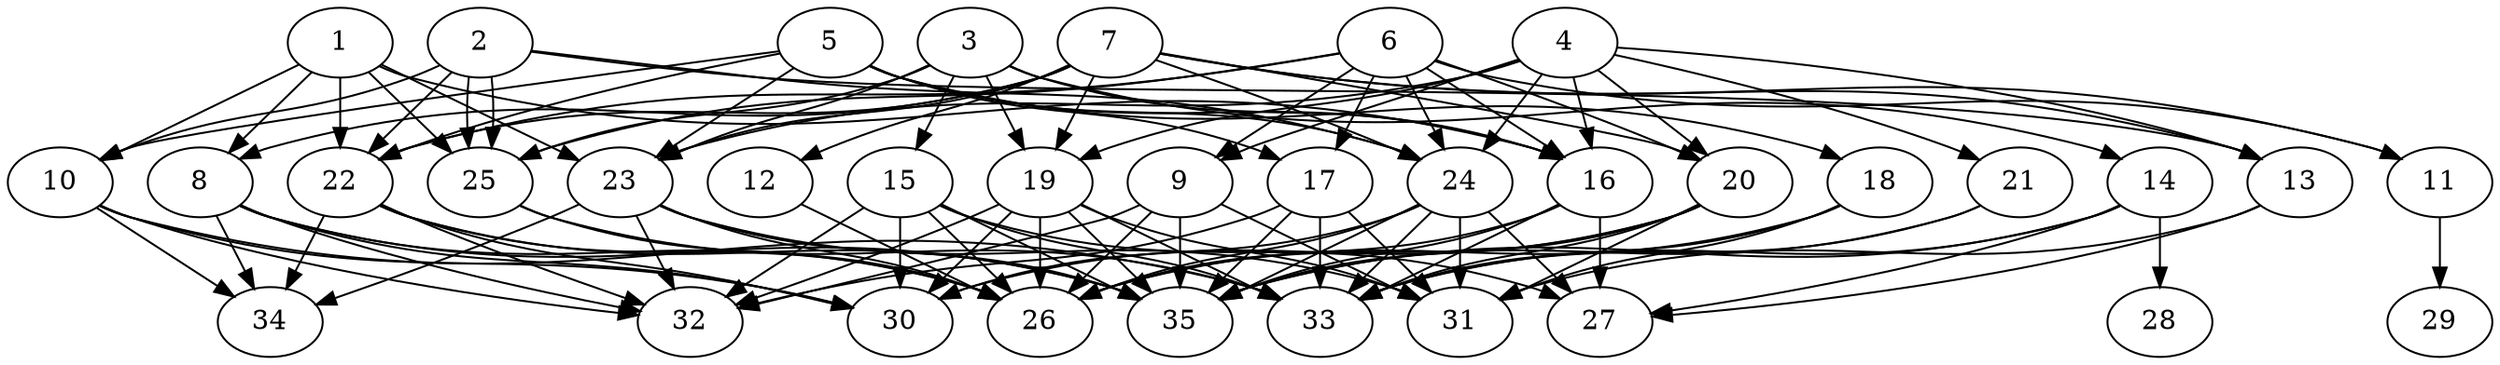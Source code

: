 // DAG (tier=3-complex, mode=data, n=35, ccr=0.549, fat=0.701, density=0.691, regular=0.322, jump=0.288, mindata=4194304, maxdata=33554432)
// DAG automatically generated by daggen at Sun Aug 24 16:33:35 2025
// /home/ermia/Project/Environments/daggen/bin/daggen --dot --ccr 0.549 --fat 0.701 --regular 0.322 --density 0.691 --jump 0.288 --mindata 4194304 --maxdata 33554432 -n 35 
digraph G {
  1 [size="19524006480615376420864", alpha="0.08", expect_size="9762003240307688210432"]
  1 -> 8 [size ="5800551438614528"]
  1 -> 10 [size ="5800551438614528"]
  1 -> 16 [size ="5800551438614528"]
  1 -> 22 [size ="5800551438614528"]
  1 -> 23 [size ="5800551438614528"]
  1 -> 25 [size ="5800551438614528"]
  2 [size="8858090580472059904", alpha="0.09", expect_size="4429045290236029952"]
  2 -> 10 [size ="4673307014070272"]
  2 -> 13 [size ="4673307014070272"]
  2 -> 22 [size ="4673307014070272"]
  2 -> 24 [size ="4673307014070272"]
  2 -> 25 [size ="4673307014070272"]
  2 -> 25 [size ="4673307014070272"]
  3 [size="2151469176370266898432", alpha="0.10", expect_size="1075734588185133449216"]
  3 -> 14 [size ="1333255567572992"]
  3 -> 15 [size ="1333255567572992"]
  3 -> 16 [size ="1333255567572992"]
  3 -> 19 [size ="1333255567572992"]
  3 -> 23 [size ="1333255567572992"]
  3 -> 25 [size ="1333255567572992"]
  4 [size="209049831384373568", alpha="0.05", expect_size="104524915692186784"]
  4 -> 9 [size ="4003810531868672"]
  4 -> 13 [size ="4003810531868672"]
  4 -> 16 [size ="4003810531868672"]
  4 -> 19 [size ="4003810531868672"]
  4 -> 20 [size ="4003810531868672"]
  4 -> 21 [size ="4003810531868672"]
  4 -> 23 [size ="4003810531868672"]
  4 -> 24 [size ="4003810531868672"]
  5 [size="104087584050037072", alpha="0.18", expect_size="52043792025018536"]
  5 -> 10 [size ="1780285955899392"]
  5 -> 16 [size ="1780285955899392"]
  5 -> 17 [size ="1780285955899392"]
  5 -> 18 [size ="1780285955899392"]
  5 -> 22 [size ="1780285955899392"]
  5 -> 23 [size ="1780285955899392"]
  5 -> 24 [size ="1780285955899392"]
  6 [size="2012746590808178688000", alpha="0.08", expect_size="1006373295404089344000"]
  6 -> 9 [size ="1275310846771200"]
  6 -> 11 [size ="1275310846771200"]
  6 -> 16 [size ="1275310846771200"]
  6 -> 17 [size ="1275310846771200"]
  6 -> 20 [size ="1275310846771200"]
  6 -> 22 [size ="1275310846771200"]
  6 -> 24 [size ="1275310846771200"]
  6 -> 25 [size ="1275310846771200"]
  7 [size="42412621273250096", alpha="0.05", expect_size="21206310636625048"]
  7 -> 8 [size ="5247075142860800"]
  7 -> 11 [size ="5247075142860800"]
  7 -> 12 [size ="5247075142860800"]
  7 -> 13 [size ="5247075142860800"]
  7 -> 19 [size ="5247075142860800"]
  7 -> 20 [size ="5247075142860800"]
  7 -> 22 [size ="5247075142860800"]
  7 -> 23 [size ="5247075142860800"]
  7 -> 24 [size ="5247075142860800"]
  8 [size="796245739481212800", alpha="0.00", expect_size="398122869740606400"]
  8 -> 26 [size ="943255483056128"]
  8 -> 30 [size ="943255483056128"]
  8 -> 32 [size ="943255483056128"]
  8 -> 34 [size ="943255483056128"]
  8 -> 35 [size ="943255483056128"]
  9 [size="160502099469803776", alpha="0.08", expect_size="80251049734901888"]
  9 -> 26 [size ="4949720640258048"]
  9 -> 31 [size ="4949720640258048"]
  9 -> 32 [size ="4949720640258048"]
  9 -> 35 [size ="4949720640258048"]
  10 [size="16900261421885894656", alpha="0.06", expect_size="8450130710942947328"]
  10 -> 30 [size ="8746332638412800"]
  10 -> 32 [size ="8746332638412800"]
  10 -> 33 [size ="8746332638412800"]
  10 -> 34 [size ="8746332638412800"]
  11 [size="135997208808445181952", alpha="0.13", expect_size="67998604404222590976"]
  11 -> 29 [size ="211564753846272"]
  12 [size="43589709430749856", alpha="0.11", expect_size="21794854715374928"]
  12 -> 26 [size ="786844929228800"]
  13 [size="3610037893365824000", alpha="0.01", expect_size="1805018946682912000"]
  13 -> 27 [size ="5467534471987200"]
  13 -> 31 [size ="5467534471987200"]
  14 [size="251960792133578784768", alpha="0.16", expect_size="125980396066789392384"]
  14 -> 27 [size ="319138081800192"]
  14 -> 28 [size ="319138081800192"]
  14 -> 33 [size ="319138081800192"]
  14 -> 35 [size ="319138081800192"]
  15 [size="25740356189263123972096", alpha="0.02", expect_size="12870178094631561986048"]
  15 -> 26 [size ="6974284966658048"]
  15 -> 27 [size ="6974284966658048"]
  15 -> 30 [size ="6974284966658048"]
  15 -> 32 [size ="6974284966658048"]
  15 -> 33 [size ="6974284966658048"]
  15 -> 35 [size ="6974284966658048"]
  16 [size="4175226255968246784", alpha="0.11", expect_size="2087613127984123392"]
  16 -> 26 [size ="7023229717708800"]
  16 -> 27 [size ="7023229717708800"]
  16 -> 33 [size ="7023229717708800"]
  16 -> 35 [size ="7023229717708800"]
  17 [size="105417373634336016", alpha="0.10", expect_size="52708686817168008"]
  17 -> 31 [size ="2913680387735552"]
  17 -> 32 [size ="2913680387735552"]
  17 -> 33 [size ="2913680387735552"]
  17 -> 35 [size ="2913680387735552"]
  18 [size="184454770625448247296", alpha="0.02", expect_size="92227385312724123648"]
  18 -> 26 [size ="259228799336448"]
  18 -> 31 [size ="259228799336448"]
  18 -> 33 [size ="259228799336448"]
  19 [size="33976425799069164", alpha="0.08", expect_size="16988212899534582"]
  19 -> 26 [size ="888910892761088"]
  19 -> 30 [size ="888910892761088"]
  19 -> 31 [size ="888910892761088"]
  19 -> 32 [size ="888910892761088"]
  19 -> 33 [size ="888910892761088"]
  19 -> 35 [size ="888910892761088"]
  20 [size="85257612602178848", alpha="0.03", expect_size="42628806301089424"]
  20 -> 26 [size ="1929188789452800"]
  20 -> 30 [size ="1929188789452800"]
  20 -> 31 [size ="1929188789452800"]
  20 -> 33 [size ="1929188789452800"]
  20 -> 35 [size ="1929188789452800"]
  21 [size="167555144629431872", alpha="0.16", expect_size="83777572314715936"]
  21 -> 33 [size ="5408159745179648"]
  21 -> 35 [size ="5408159745179648"]
  22 [size="1803047000282700447744", alpha="0.03", expect_size="901523500141350223872"]
  22 -> 26 [size ="1185117338861568"]
  22 -> 30 [size ="1185117338861568"]
  22 -> 32 [size ="1185117338861568"]
  22 -> 34 [size ="1185117338861568"]
  22 -> 35 [size ="1185117338861568"]
  23 [size="51208720300566144", alpha="0.03", expect_size="25604360150283072"]
  23 -> 26 [size ="1155590889930752"]
  23 -> 31 [size ="1155590889930752"]
  23 -> 32 [size ="1155590889930752"]
  23 -> 34 [size ="1155590889930752"]
  23 -> 35 [size ="1155590889930752"]
  24 [size="131596215710687696", alpha="0.05", expect_size="65798107855343848"]
  24 -> 26 [size ="5127756220203008"]
  24 -> 27 [size ="5127756220203008"]
  24 -> 30 [size ="5127756220203008"]
  24 -> 31 [size ="5127756220203008"]
  24 -> 33 [size ="5127756220203008"]
  24 -> 35 [size ="5127756220203008"]
  25 [size="286245889042898496", alpha="0.17", expect_size="143122944521449248"]
  25 -> 26 [size ="6374834476941312"]
  25 -> 33 [size ="6374834476941312"]
  26 [size="4406049733186780160", alpha="0.14", expect_size="2203024866593390080"]
  27 [size="414827996296771456", alpha="0.08", expect_size="207413998148385728"]
  28 [size="881016953009649024", alpha="0.02", expect_size="440508476504824512"]
  29 [size="6077095769956799217664", alpha="0.15", expect_size="3038547884978399608832"]
  30 [size="48363770743994176", alpha="0.11", expect_size="24181885371997088"]
  31 [size="8760208526670000", alpha="0.18", expect_size="4380104263335000"]
  32 [size="4627034559101280452608", alpha="0.05", expect_size="2313517279550640226304"]
  33 [size="14939309788900070", alpha="0.11", expect_size="7469654894450035"]
  34 [size="16417935318807664", alpha="0.07", expect_size="8208967659403832"]
  35 [size="140706720907856512", alpha="0.02", expect_size="70353360453928256"]
}